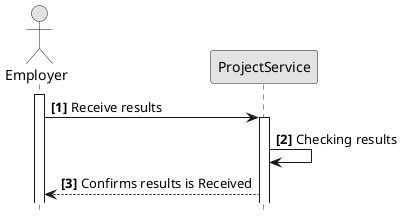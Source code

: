 @startuml
hide footbox
autonumber "<b>[0]"
skinparam monochrome true

actor Employer
participant ProjectService

activate Employer
Employer -> ProjectService: Receive results

activate ProjectService
ProjectService -> ProjectService: Checking results
ProjectService --> Employer: Confirms results is Received
@enduml